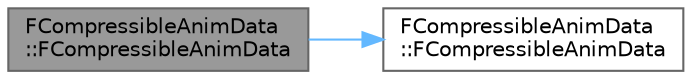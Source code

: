 digraph "FCompressibleAnimData::FCompressibleAnimData"
{
 // INTERACTIVE_SVG=YES
 // LATEX_PDF_SIZE
  bgcolor="transparent";
  edge [fontname=Helvetica,fontsize=10,labelfontname=Helvetica,labelfontsize=10];
  node [fontname=Helvetica,fontsize=10,shape=box,height=0.2,width=0.4];
  rankdir="LR";
  Node1 [id="Node000001",label="FCompressibleAnimData\l::FCompressibleAnimData",height=0.2,width=0.4,color="gray40", fillcolor="grey60", style="filled", fontcolor="black",tooltip=" "];
  Node1 -> Node2 [id="edge1_Node000001_Node000002",color="steelblue1",style="solid",tooltip=" "];
  Node2 [id="Node000002",label="FCompressibleAnimData\l::FCompressibleAnimData",height=0.2,width=0.4,color="grey40", fillcolor="white", style="filled",URL="$d1/d4d/structFCompressibleAnimData.html#a362ef283f50887598eca57be05ae1705",tooltip=" "];
}
